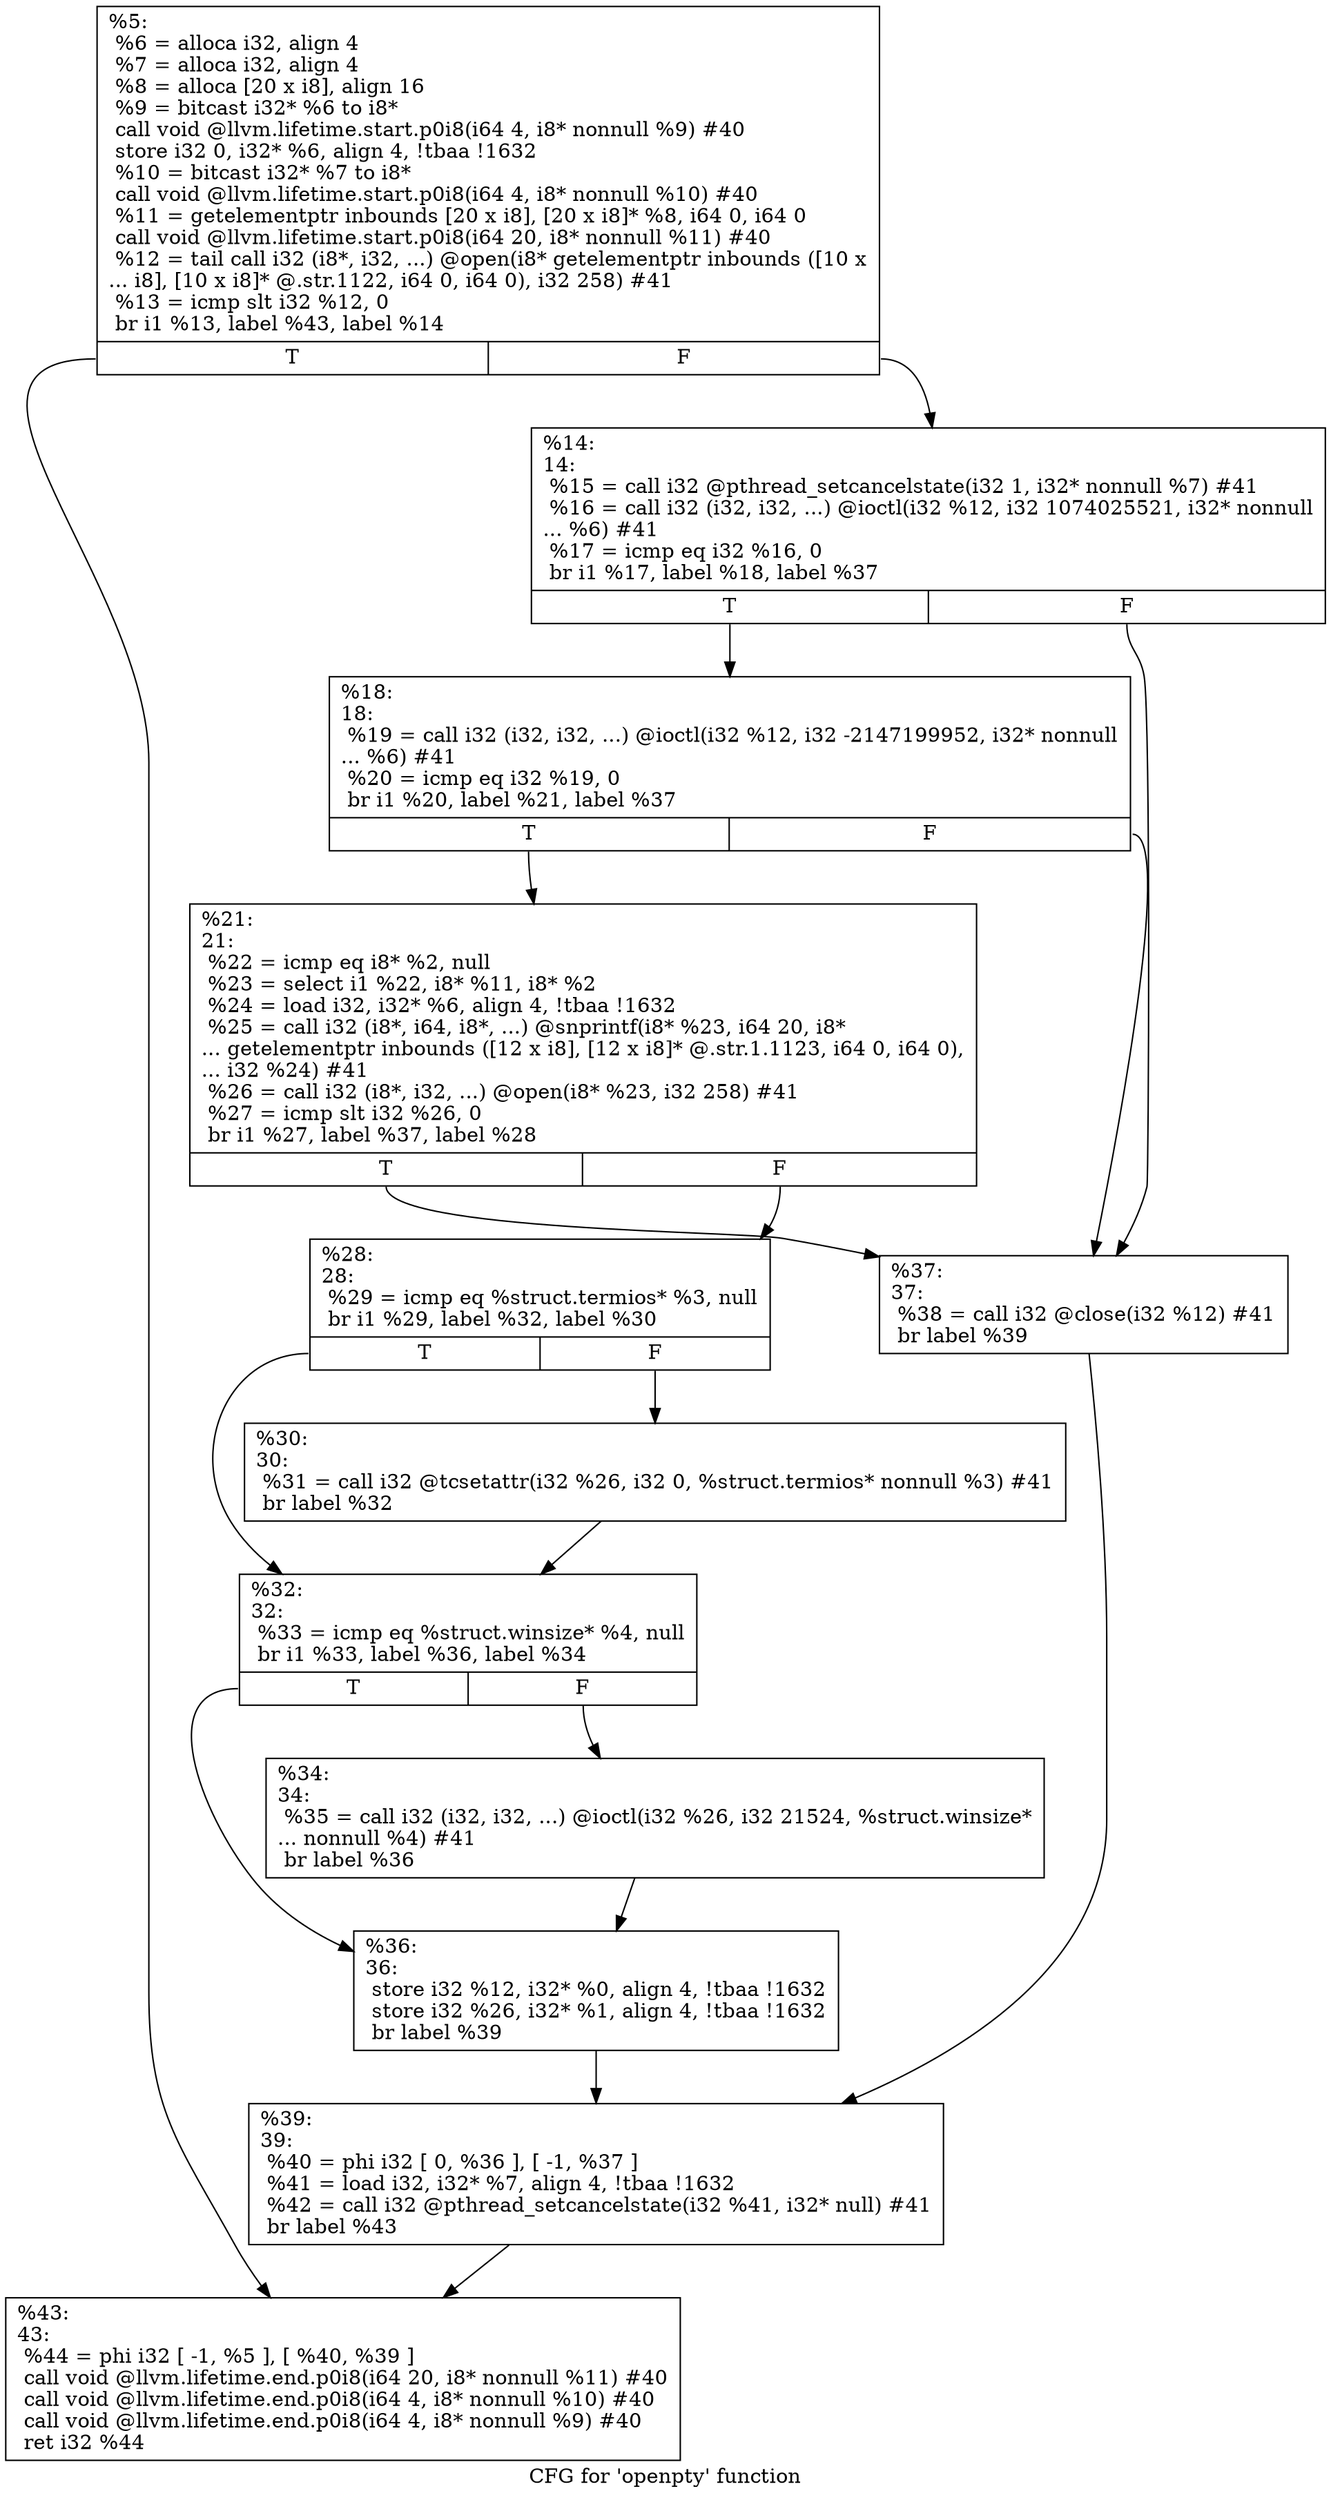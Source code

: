 digraph "CFG for 'openpty' function" {
	label="CFG for 'openpty' function";

	Node0x1d35780 [shape=record,label="{%5:\l  %6 = alloca i32, align 4\l  %7 = alloca i32, align 4\l  %8 = alloca [20 x i8], align 16\l  %9 = bitcast i32* %6 to i8*\l  call void @llvm.lifetime.start.p0i8(i64 4, i8* nonnull %9) #40\l  store i32 0, i32* %6, align 4, !tbaa !1632\l  %10 = bitcast i32* %7 to i8*\l  call void @llvm.lifetime.start.p0i8(i64 4, i8* nonnull %10) #40\l  %11 = getelementptr inbounds [20 x i8], [20 x i8]* %8, i64 0, i64 0\l  call void @llvm.lifetime.start.p0i8(i64 20, i8* nonnull %11) #40\l  %12 = tail call i32 (i8*, i32, ...) @open(i8* getelementptr inbounds ([10 x\l... i8], [10 x i8]* @.str.1122, i64 0, i64 0), i32 258) #41\l  %13 = icmp slt i32 %12, 0\l  br i1 %13, label %43, label %14\l|{<s0>T|<s1>F}}"];
	Node0x1d35780:s0 -> Node0x1d35c30;
	Node0x1d35780:s1 -> Node0x1d35910;
	Node0x1d35910 [shape=record,label="{%14:\l14:                                               \l  %15 = call i32 @pthread_setcancelstate(i32 1, i32* nonnull %7) #41\l  %16 = call i32 (i32, i32, ...) @ioctl(i32 %12, i32 1074025521, i32* nonnull\l... %6) #41\l  %17 = icmp eq i32 %16, 0\l  br i1 %17, label %18, label %37\l|{<s0>T|<s1>F}}"];
	Node0x1d35910:s0 -> Node0x1d35960;
	Node0x1d35910:s1 -> Node0x1d35b90;
	Node0x1d35960 [shape=record,label="{%18:\l18:                                               \l  %19 = call i32 (i32, i32, ...) @ioctl(i32 %12, i32 -2147199952, i32* nonnull\l... %6) #41\l  %20 = icmp eq i32 %19, 0\l  br i1 %20, label %21, label %37\l|{<s0>T|<s1>F}}"];
	Node0x1d35960:s0 -> Node0x1d359b0;
	Node0x1d35960:s1 -> Node0x1d35b90;
	Node0x1d359b0 [shape=record,label="{%21:\l21:                                               \l  %22 = icmp eq i8* %2, null\l  %23 = select i1 %22, i8* %11, i8* %2\l  %24 = load i32, i32* %6, align 4, !tbaa !1632\l  %25 = call i32 (i8*, i64, i8*, ...) @snprintf(i8* %23, i64 20, i8*\l... getelementptr inbounds ([12 x i8], [12 x i8]* @.str.1.1123, i64 0, i64 0),\l... i32 %24) #41\l  %26 = call i32 (i8*, i32, ...) @open(i8* %23, i32 258) #41\l  %27 = icmp slt i32 %26, 0\l  br i1 %27, label %37, label %28\l|{<s0>T|<s1>F}}"];
	Node0x1d359b0:s0 -> Node0x1d35b90;
	Node0x1d359b0:s1 -> Node0x1d35a00;
	Node0x1d35a00 [shape=record,label="{%28:\l28:                                               \l  %29 = icmp eq %struct.termios* %3, null\l  br i1 %29, label %32, label %30\l|{<s0>T|<s1>F}}"];
	Node0x1d35a00:s0 -> Node0x1d35aa0;
	Node0x1d35a00:s1 -> Node0x1d35a50;
	Node0x1d35a50 [shape=record,label="{%30:\l30:                                               \l  %31 = call i32 @tcsetattr(i32 %26, i32 0, %struct.termios* nonnull %3) #41\l  br label %32\l}"];
	Node0x1d35a50 -> Node0x1d35aa0;
	Node0x1d35aa0 [shape=record,label="{%32:\l32:                                               \l  %33 = icmp eq %struct.winsize* %4, null\l  br i1 %33, label %36, label %34\l|{<s0>T|<s1>F}}"];
	Node0x1d35aa0:s0 -> Node0x1d35b40;
	Node0x1d35aa0:s1 -> Node0x1d35af0;
	Node0x1d35af0 [shape=record,label="{%34:\l34:                                               \l  %35 = call i32 (i32, i32, ...) @ioctl(i32 %26, i32 21524, %struct.winsize*\l... nonnull %4) #41\l  br label %36\l}"];
	Node0x1d35af0 -> Node0x1d35b40;
	Node0x1d35b40 [shape=record,label="{%36:\l36:                                               \l  store i32 %12, i32* %0, align 4, !tbaa !1632\l  store i32 %26, i32* %1, align 4, !tbaa !1632\l  br label %39\l}"];
	Node0x1d35b40 -> Node0x1d35be0;
	Node0x1d35b90 [shape=record,label="{%37:\l37:                                               \l  %38 = call i32 @close(i32 %12) #41\l  br label %39\l}"];
	Node0x1d35b90 -> Node0x1d35be0;
	Node0x1d35be0 [shape=record,label="{%39:\l39:                                               \l  %40 = phi i32 [ 0, %36 ], [ -1, %37 ]\l  %41 = load i32, i32* %7, align 4, !tbaa !1632\l  %42 = call i32 @pthread_setcancelstate(i32 %41, i32* null) #41\l  br label %43\l}"];
	Node0x1d35be0 -> Node0x1d35c30;
	Node0x1d35c30 [shape=record,label="{%43:\l43:                                               \l  %44 = phi i32 [ -1, %5 ], [ %40, %39 ]\l  call void @llvm.lifetime.end.p0i8(i64 20, i8* nonnull %11) #40\l  call void @llvm.lifetime.end.p0i8(i64 4, i8* nonnull %10) #40\l  call void @llvm.lifetime.end.p0i8(i64 4, i8* nonnull %9) #40\l  ret i32 %44\l}"];
}
